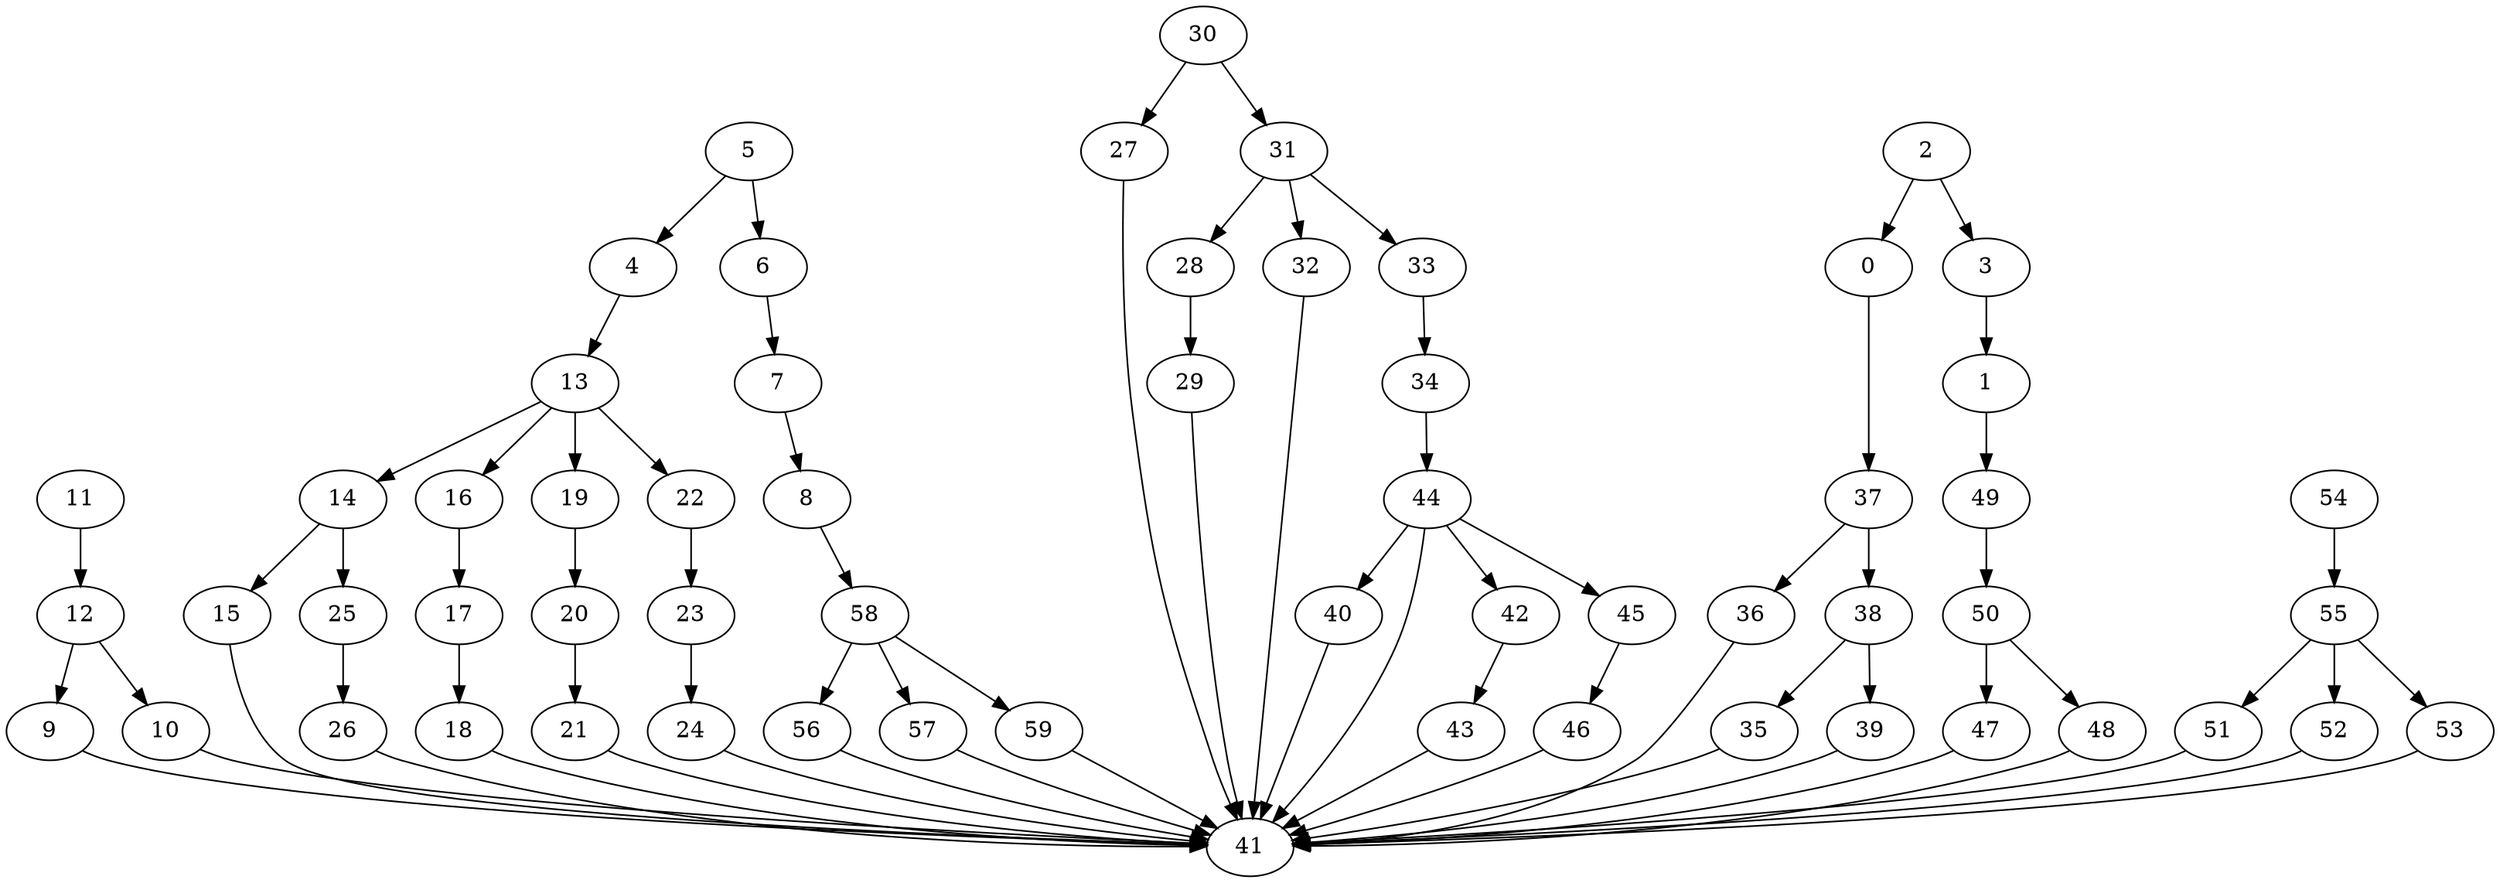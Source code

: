 strict digraph  {
0 [exec=161];
1 [exec=157];
2 [exec=67];
3 [exec=111];
4 [exec=192];
5 [exec=84];
6 [exec=124];
7 [exec=157];
8 [exec=86];
9 [exec=70];
10 [exec=197];
11 [exec=126];
12 [exec=184];
13 [exec=92];
14 [exec=137];
15 [exec=88];
16 [exec=175];
17 [exec=157];
18 [exec=60];
19 [exec=69];
20 [exec=192];
21 [exec=196];
22 [exec=130];
23 [exec=137];
24 [exec=139];
25 [exec=177];
26 [exec=198];
27 [exec=66];
28 [exec=65];
29 [exec=129];
30 [exec=197];
31 [exec=164];
32 [exec=122];
33 [exec=148];
34 [exec=138];
35 [exec=123];
36 [exec=83];
37 [exec=113];
38 [exec=151];
39 [exec=150];
40 [exec=85];
41 [exec=160];
42 [exec=190];
43 [exec=121];
44 [exec=156];
45 [exec=141];
46 [exec=147];
47 [exec=53];
48 [exec=174];
49 [exec=200];
50 [exec=96];
51 [exec=194];
52 [exec=131];
53 [exec=82];
54 [exec=181];
55 [exec=63];
56 [exec=162];
57 [exec=91];
58 [exec=78];
59 [exec=137];
0 -> 37  [comm=12];
1 -> 49  [comm=8];
2 -> 3  [comm=12];
2 -> 0  [comm=20];
3 -> 1  [comm=11];
4 -> 13  [comm=15];
5 -> 6  [comm=11];
5 -> 4  [comm=20];
6 -> 7  [comm=5];
7 -> 8  [comm=20];
8 -> 58  [comm=16];
9 -> 41  [comm=7];
10 -> 41  [comm=8];
11 -> 12  [comm=17];
12 -> 9  [comm=11];
12 -> 10  [comm=20];
13 -> 14  [comm=10];
13 -> 16  [comm=18];
13 -> 19  [comm=15];
13 -> 22  [comm=7];
14 -> 15  [comm=17];
14 -> 25  [comm=19];
15 -> 41  [comm=17];
16 -> 17  [comm=7];
17 -> 18  [comm=10];
18 -> 41  [comm=10];
19 -> 20  [comm=9];
20 -> 21  [comm=5];
21 -> 41  [comm=9];
22 -> 23  [comm=19];
23 -> 24  [comm=9];
24 -> 41  [comm=20];
25 -> 26  [comm=16];
26 -> 41  [comm=9];
27 -> 41  [comm=9];
28 -> 29  [comm=5];
29 -> 41  [comm=5];
30 -> 31  [comm=8];
30 -> 27  [comm=9];
31 -> 32  [comm=18];
31 -> 28  [comm=11];
31 -> 33  [comm=11];
32 -> 41  [comm=5];
33 -> 34  [comm=13];
34 -> 44  [comm=11];
35 -> 41  [comm=14];
36 -> 41  [comm=12];
37 -> 38  [comm=15];
37 -> 36  [comm=13];
38 -> 39  [comm=18];
38 -> 35  [comm=9];
39 -> 41  [comm=6];
40 -> 41  [comm=16];
42 -> 43  [comm=19];
43 -> 41  [comm=18];
44 -> 45  [comm=9];
44 -> 40  [comm=9];
44 -> 41  [comm=5];
44 -> 42  [comm=19];
45 -> 46  [comm=10];
46 -> 41  [comm=5];
47 -> 41  [comm=9];
48 -> 41  [comm=10];
49 -> 50  [comm=9];
50 -> 47  [comm=20];
50 -> 48  [comm=8];
51 -> 41  [comm=6];
52 -> 41  [comm=15];
53 -> 41  [comm=20];
54 -> 55  [comm=8];
55 -> 51  [comm=6];
55 -> 52  [comm=12];
55 -> 53  [comm=11];
56 -> 41  [comm=13];
57 -> 41  [comm=6];
58 -> 59  [comm=8];
58 -> 56  [comm=19];
58 -> 57  [comm=5];
59 -> 41  [comm=7];
}
